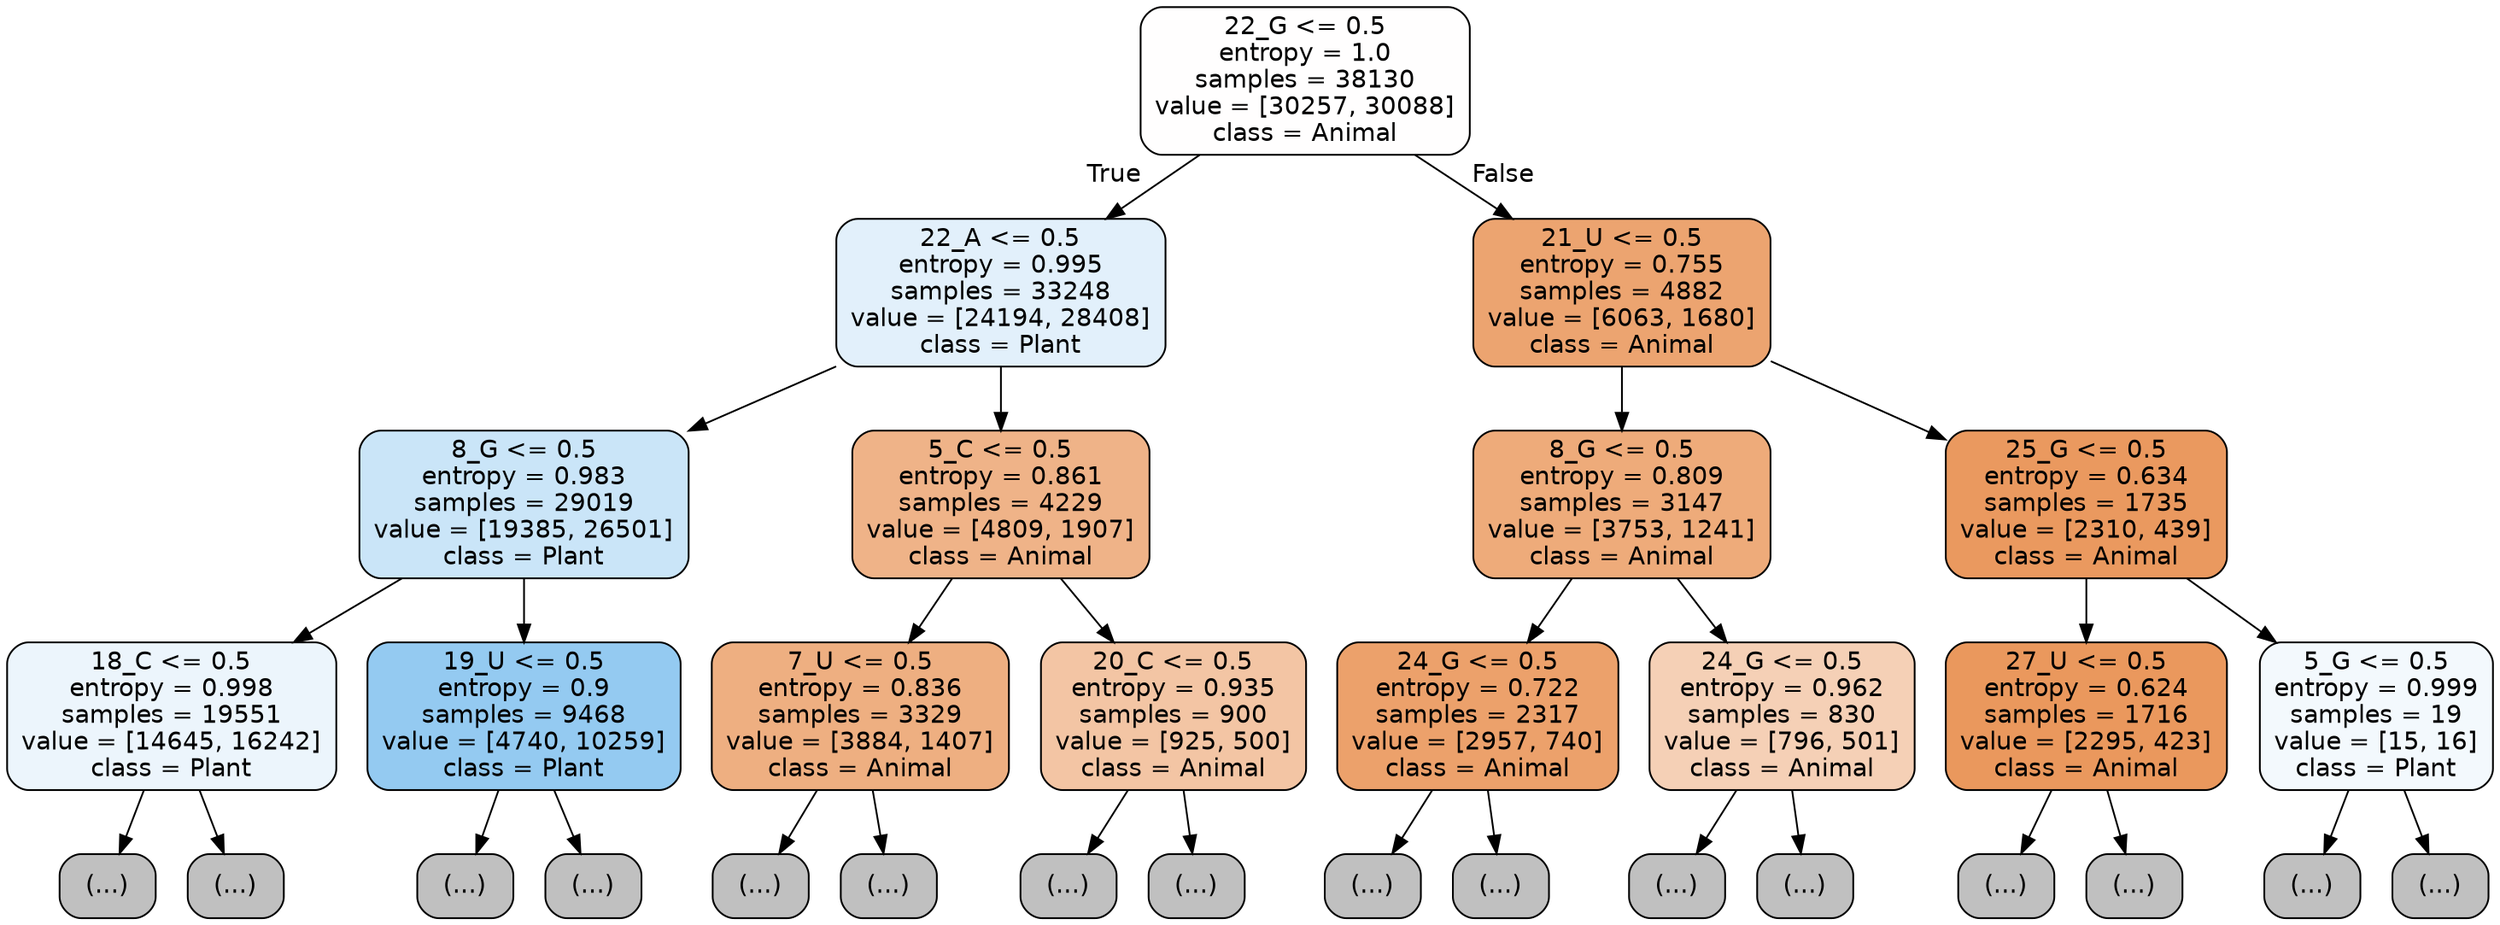 digraph Tree {
node [shape=box, style="filled, rounded", color="black", fontname="helvetica"] ;
edge [fontname="helvetica"] ;
0 [label="22_G <= 0.5\nentropy = 1.0\nsamples = 38130\nvalue = [30257, 30088]\nclass = Animal", fillcolor="#fffefe"] ;
1 [label="22_A <= 0.5\nentropy = 0.995\nsamples = 33248\nvalue = [24194, 28408]\nclass = Plant", fillcolor="#e2f0fb"] ;
0 -> 1 [labeldistance=2.5, labelangle=45, headlabel="True"] ;
2 [label="8_G <= 0.5\nentropy = 0.983\nsamples = 29019\nvalue = [19385, 26501]\nclass = Plant", fillcolor="#cae5f8"] ;
1 -> 2 ;
3 [label="18_C <= 0.5\nentropy = 0.998\nsamples = 19551\nvalue = [14645, 16242]\nclass = Plant", fillcolor="#ecf5fc"] ;
2 -> 3 ;
4 [label="(...)", fillcolor="#C0C0C0"] ;
3 -> 4 ;
7149 [label="(...)", fillcolor="#C0C0C0"] ;
3 -> 7149 ;
9250 [label="19_U <= 0.5\nentropy = 0.9\nsamples = 9468\nvalue = [4740, 10259]\nclass = Plant", fillcolor="#94caf1"] ;
2 -> 9250 ;
9251 [label="(...)", fillcolor="#C0C0C0"] ;
9250 -> 9251 ;
11794 [label="(...)", fillcolor="#C0C0C0"] ;
9250 -> 11794 ;
12641 [label="5_C <= 0.5\nentropy = 0.861\nsamples = 4229\nvalue = [4809, 1907]\nclass = Animal", fillcolor="#efb388"] ;
1 -> 12641 ;
12642 [label="7_U <= 0.5\nentropy = 0.836\nsamples = 3329\nvalue = [3884, 1407]\nclass = Animal", fillcolor="#eeaf81"] ;
12641 -> 12642 ;
12643 [label="(...)", fillcolor="#C0C0C0"] ;
12642 -> 12643 ;
13802 [label="(...)", fillcolor="#C0C0C0"] ;
12642 -> 13802 ;
14271 [label="20_C <= 0.5\nentropy = 0.935\nsamples = 900\nvalue = [925, 500]\nclass = Animal", fillcolor="#f3c5a4"] ;
12641 -> 14271 ;
14272 [label="(...)", fillcolor="#C0C0C0"] ;
14271 -> 14272 ;
14555 [label="(...)", fillcolor="#C0C0C0"] ;
14271 -> 14555 ;
14676 [label="21_U <= 0.5\nentropy = 0.755\nsamples = 4882\nvalue = [6063, 1680]\nclass = Animal", fillcolor="#eca470"] ;
0 -> 14676 [labeldistance=2.5, labelangle=-45, headlabel="False"] ;
14677 [label="8_G <= 0.5\nentropy = 0.809\nsamples = 3147\nvalue = [3753, 1241]\nclass = Animal", fillcolor="#eeab7a"] ;
14676 -> 14677 ;
14678 [label="24_G <= 0.5\nentropy = 0.722\nsamples = 2317\nvalue = [2957, 740]\nclass = Animal", fillcolor="#eca16b"] ;
14677 -> 14678 ;
14679 [label="(...)", fillcolor="#C0C0C0"] ;
14678 -> 14679 ;
15594 [label="(...)", fillcolor="#C0C0C0"] ;
14678 -> 15594 ;
15651 [label="24_G <= 0.5\nentropy = 0.962\nsamples = 830\nvalue = [796, 501]\nclass = Animal", fillcolor="#f5d0b6"] ;
14677 -> 15651 ;
15652 [label="(...)", fillcolor="#C0C0C0"] ;
15651 -> 15652 ;
16059 [label="(...)", fillcolor="#C0C0C0"] ;
15651 -> 16059 ;
16076 [label="25_G <= 0.5\nentropy = 0.634\nsamples = 1735\nvalue = [2310, 439]\nclass = Animal", fillcolor="#ea995f"] ;
14676 -> 16076 ;
16077 [label="27_U <= 0.5\nentropy = 0.624\nsamples = 1716\nvalue = [2295, 423]\nclass = Animal", fillcolor="#ea985d"] ;
16076 -> 16077 ;
16078 [label="(...)", fillcolor="#C0C0C0"] ;
16077 -> 16078 ;
16687 [label="(...)", fillcolor="#C0C0C0"] ;
16077 -> 16687 ;
16690 [label="5_G <= 0.5\nentropy = 0.999\nsamples = 19\nvalue = [15, 16]\nclass = Plant", fillcolor="#f3f9fd"] ;
16076 -> 16690 ;
16691 [label="(...)", fillcolor="#C0C0C0"] ;
16690 -> 16691 ;
16698 [label="(...)", fillcolor="#C0C0C0"] ;
16690 -> 16698 ;
}